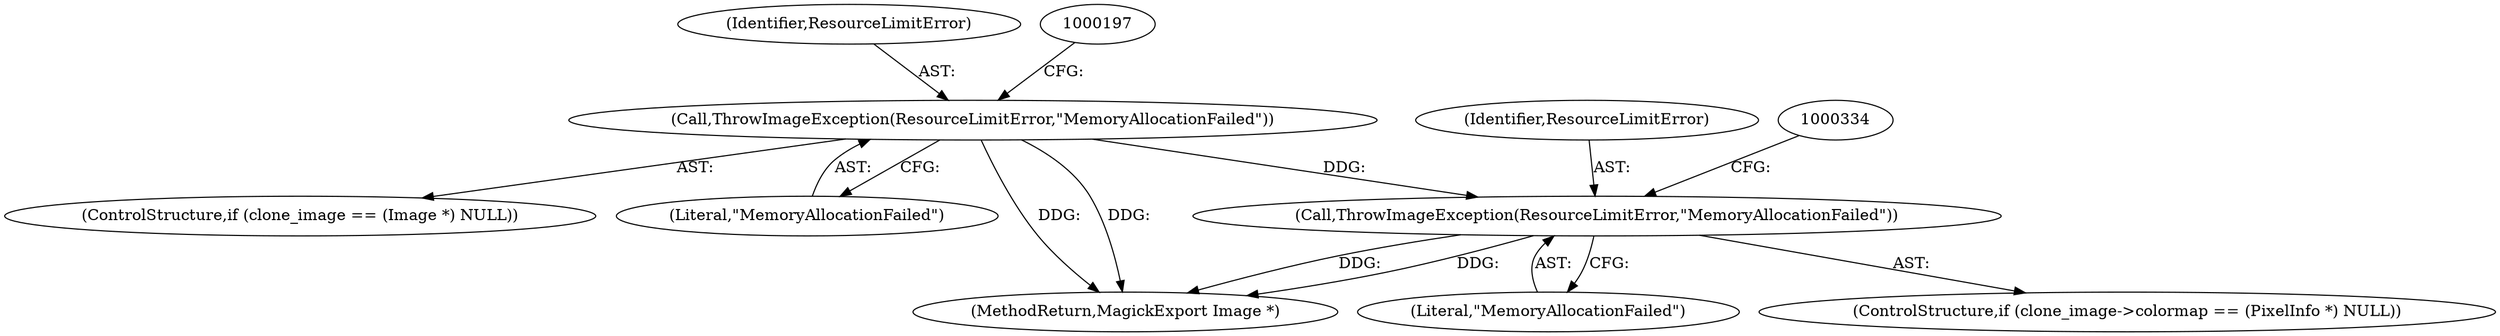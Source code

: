 digraph "1_ImageMagick_aecd0ada163a4d6c769cec178955d5f3e9316f2f_0@del" {
"1000330" [label="(Call,ThrowImageException(ResourceLimitError,\"MemoryAllocationFailed\"))"];
"1000193" [label="(Call,ThrowImageException(ResourceLimitError,\"MemoryAllocationFailed\"))"];
"1000187" [label="(ControlStructure,if (clone_image == (Image *) NULL))"];
"1000194" [label="(Identifier,ResourceLimitError)"];
"1000763" [label="(MethodReturn,MagickExport Image *)"];
"1000322" [label="(ControlStructure,if (clone_image->colormap == (PixelInfo *) NULL))"];
"1000331" [label="(Identifier,ResourceLimitError)"];
"1000195" [label="(Literal,\"MemoryAllocationFailed\")"];
"1000332" [label="(Literal,\"MemoryAllocationFailed\")"];
"1000193" [label="(Call,ThrowImageException(ResourceLimitError,\"MemoryAllocationFailed\"))"];
"1000330" [label="(Call,ThrowImageException(ResourceLimitError,\"MemoryAllocationFailed\"))"];
"1000330" -> "1000322"  [label="AST: "];
"1000330" -> "1000332"  [label="CFG: "];
"1000331" -> "1000330"  [label="AST: "];
"1000332" -> "1000330"  [label="AST: "];
"1000334" -> "1000330"  [label="CFG: "];
"1000330" -> "1000763"  [label="DDG: "];
"1000330" -> "1000763"  [label="DDG: "];
"1000193" -> "1000330"  [label="DDG: "];
"1000193" -> "1000187"  [label="AST: "];
"1000193" -> "1000195"  [label="CFG: "];
"1000194" -> "1000193"  [label="AST: "];
"1000195" -> "1000193"  [label="AST: "];
"1000197" -> "1000193"  [label="CFG: "];
"1000193" -> "1000763"  [label="DDG: "];
"1000193" -> "1000763"  [label="DDG: "];
}
